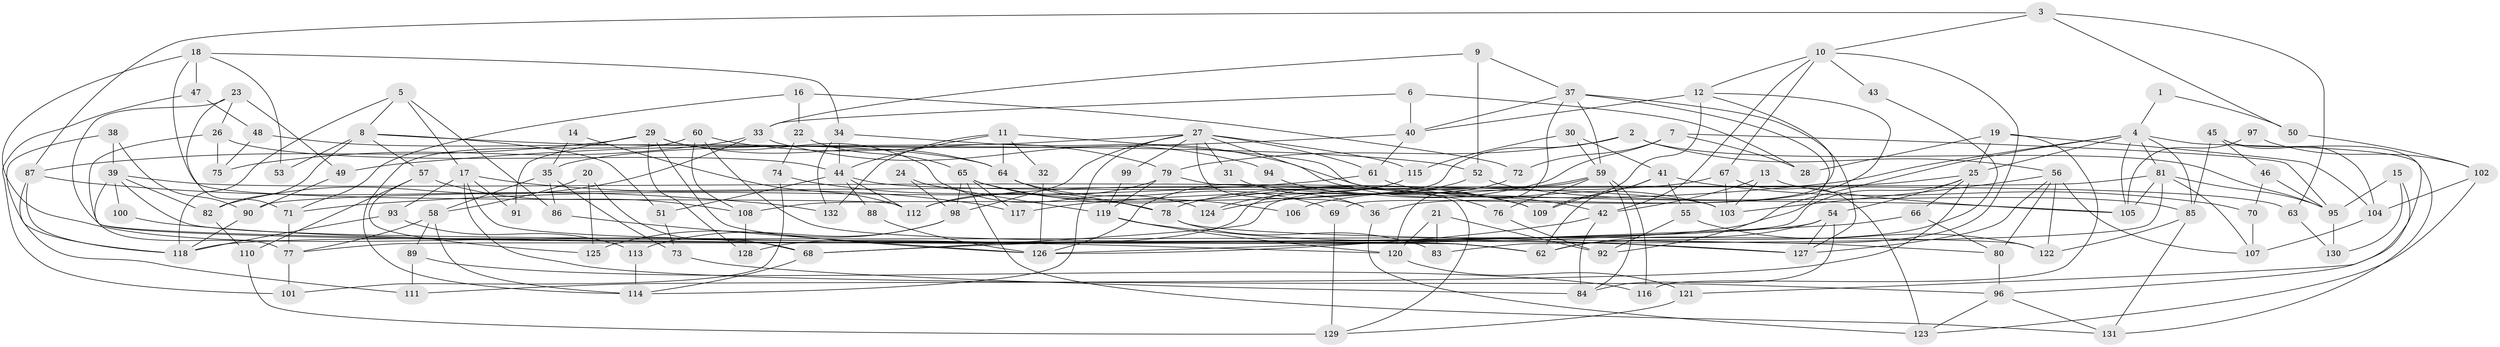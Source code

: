 // Generated by graph-tools (version 1.1) at 2025/11/02/27/25 16:11:20]
// undirected, 132 vertices, 264 edges
graph export_dot {
graph [start="1"]
  node [color=gray90,style=filled];
  1;
  2;
  3;
  4;
  5;
  6;
  7;
  8;
  9;
  10;
  11;
  12;
  13;
  14;
  15;
  16;
  17;
  18;
  19;
  20;
  21;
  22;
  23;
  24;
  25;
  26;
  27;
  28;
  29;
  30;
  31;
  32;
  33;
  34;
  35;
  36;
  37;
  38;
  39;
  40;
  41;
  42;
  43;
  44;
  45;
  46;
  47;
  48;
  49;
  50;
  51;
  52;
  53;
  54;
  55;
  56;
  57;
  58;
  59;
  60;
  61;
  62;
  63;
  64;
  65;
  66;
  67;
  68;
  69;
  70;
  71;
  72;
  73;
  74;
  75;
  76;
  77;
  78;
  79;
  80;
  81;
  82;
  83;
  84;
  85;
  86;
  87;
  88;
  89;
  90;
  91;
  92;
  93;
  94;
  95;
  96;
  97;
  98;
  99;
  100;
  101;
  102;
  103;
  104;
  105;
  106;
  107;
  108;
  109;
  110;
  111;
  112;
  113;
  114;
  115;
  116;
  117;
  118;
  119;
  120;
  121;
  122;
  123;
  124;
  125;
  126;
  127;
  128;
  129;
  130;
  131;
  132;
  1 -- 4;
  1 -- 50;
  2 -- 79;
  2 -- 108;
  2 -- 56;
  2 -- 95;
  3 -- 87;
  3 -- 10;
  3 -- 50;
  3 -- 63;
  4 -- 117;
  4 -- 85;
  4 -- 25;
  4 -- 81;
  4 -- 105;
  4 -- 118;
  4 -- 131;
  5 -- 86;
  5 -- 17;
  5 -- 8;
  5 -- 118;
  6 -- 33;
  6 -- 40;
  6 -- 28;
  7 -- 78;
  7 -- 95;
  7 -- 28;
  7 -- 72;
  8 -- 82;
  8 -- 51;
  8 -- 52;
  8 -- 53;
  8 -- 57;
  9 -- 52;
  9 -- 37;
  9 -- 33;
  10 -- 67;
  10 -- 12;
  10 -- 42;
  10 -- 43;
  10 -- 62;
  11 -- 105;
  11 -- 44;
  11 -- 32;
  11 -- 64;
  11 -- 132;
  12 -- 40;
  12 -- 69;
  12 -- 36;
  12 -- 109;
  13 -- 42;
  13 -- 105;
  13 -- 103;
  14 -- 112;
  14 -- 35;
  15 -- 96;
  15 -- 95;
  15 -- 130;
  16 -- 72;
  16 -- 71;
  16 -- 22;
  17 -- 62;
  17 -- 96;
  17 -- 91;
  17 -- 93;
  17 -- 117;
  18 -- 34;
  18 -- 112;
  18 -- 47;
  18 -- 53;
  18 -- 68;
  19 -- 25;
  19 -- 28;
  19 -- 104;
  19 -- 116;
  20 -- 58;
  20 -- 68;
  20 -- 125;
  21 -- 83;
  21 -- 92;
  21 -- 120;
  22 -- 65;
  22 -- 74;
  23 -- 62;
  23 -- 49;
  23 -- 26;
  23 -- 71;
  24 -- 119;
  24 -- 98;
  25 -- 66;
  25 -- 54;
  25 -- 77;
  25 -- 106;
  25 -- 111;
  26 -- 120;
  26 -- 44;
  26 -- 75;
  27 -- 61;
  27 -- 98;
  27 -- 31;
  27 -- 35;
  27 -- 36;
  27 -- 76;
  27 -- 99;
  27 -- 114;
  27 -- 115;
  29 -- 124;
  29 -- 87;
  29 -- 64;
  29 -- 91;
  29 -- 126;
  29 -- 128;
  30 -- 115;
  30 -- 59;
  30 -- 41;
  31 -- 36;
  32 -- 126;
  33 -- 75;
  33 -- 82;
  33 -- 94;
  34 -- 42;
  34 -- 44;
  34 -- 132;
  35 -- 58;
  35 -- 73;
  35 -- 86;
  36 -- 123;
  37 -- 127;
  37 -- 59;
  37 -- 40;
  37 -- 92;
  37 -- 120;
  38 -- 90;
  38 -- 118;
  38 -- 39;
  39 -- 122;
  39 -- 77;
  39 -- 82;
  39 -- 100;
  39 -- 103;
  40 -- 61;
  40 -- 49;
  41 -- 70;
  41 -- 55;
  41 -- 62;
  41 -- 109;
  42 -- 84;
  42 -- 126;
  43 -- 62;
  44 -- 51;
  44 -- 63;
  44 -- 88;
  44 -- 112;
  45 -- 121;
  45 -- 104;
  45 -- 46;
  45 -- 85;
  46 -- 95;
  46 -- 70;
  47 -- 101;
  47 -- 48;
  48 -- 64;
  48 -- 75;
  49 -- 90;
  50 -- 102;
  51 -- 73;
  52 -- 85;
  52 -- 124;
  54 -- 62;
  54 -- 68;
  54 -- 84;
  54 -- 127;
  55 -- 92;
  55 -- 122;
  56 -- 103;
  56 -- 80;
  56 -- 107;
  56 -- 122;
  56 -- 127;
  57 -- 125;
  57 -- 108;
  57 -- 110;
  58 -- 114;
  58 -- 77;
  58 -- 89;
  59 -- 68;
  59 -- 116;
  59 -- 76;
  59 -- 84;
  59 -- 124;
  60 -- 62;
  60 -- 114;
  60 -- 79;
  60 -- 108;
  61 -- 71;
  61 -- 103;
  63 -- 130;
  64 -- 69;
  64 -- 78;
  65 -- 109;
  65 -- 131;
  65 -- 98;
  65 -- 106;
  65 -- 117;
  66 -- 80;
  66 -- 126;
  67 -- 103;
  67 -- 112;
  67 -- 123;
  68 -- 114;
  69 -- 129;
  70 -- 107;
  71 -- 77;
  72 -- 128;
  73 -- 84;
  74 -- 78;
  74 -- 101;
  76 -- 92;
  77 -- 101;
  78 -- 80;
  78 -- 83;
  79 -- 119;
  79 -- 112;
  79 -- 129;
  80 -- 96;
  81 -- 95;
  81 -- 83;
  81 -- 90;
  81 -- 105;
  81 -- 107;
  82 -- 110;
  85 -- 122;
  85 -- 131;
  86 -- 126;
  87 -- 118;
  87 -- 132;
  87 -- 111;
  88 -- 126;
  89 -- 111;
  89 -- 116;
  90 -- 118;
  93 -- 118;
  93 -- 113;
  94 -- 109;
  95 -- 130;
  96 -- 123;
  96 -- 131;
  97 -- 105;
  97 -- 102;
  98 -- 113;
  98 -- 125;
  99 -- 119;
  100 -- 127;
  102 -- 104;
  102 -- 123;
  104 -- 107;
  108 -- 128;
  110 -- 129;
  113 -- 114;
  115 -- 126;
  119 -- 127;
  119 -- 120;
  120 -- 121;
  121 -- 129;
}
